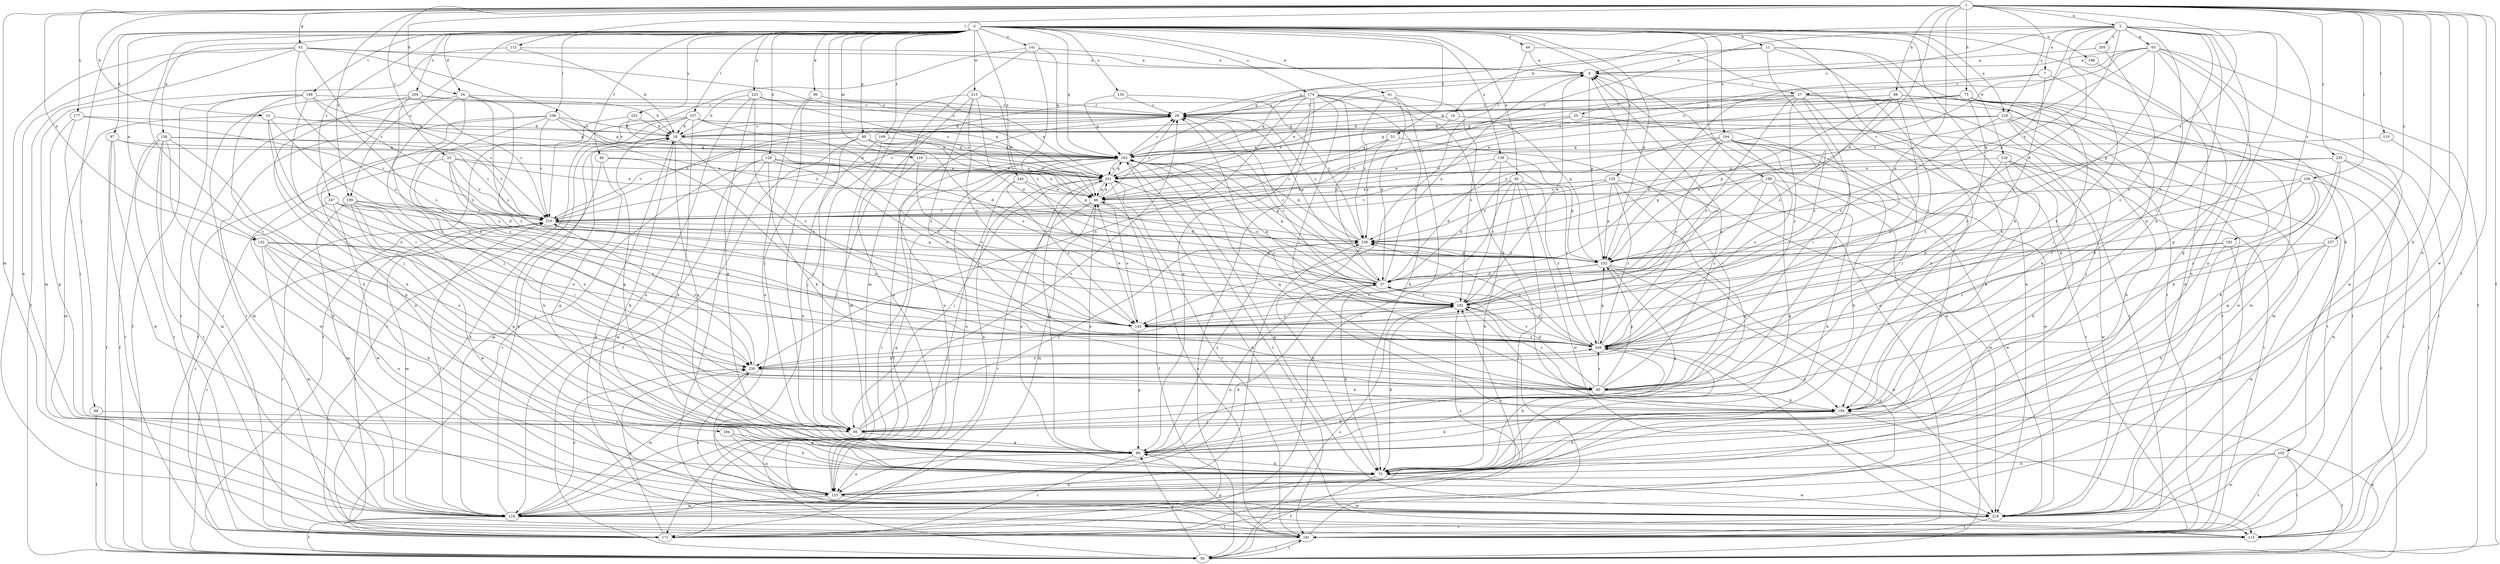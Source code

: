 strict digraph  {
0;
1;
2;
7;
9;
11;
15;
16;
18;
23;
25;
27;
28;
34;
37;
40;
41;
44;
46;
49;
51;
56;
60;
61;
63;
66;
68;
73;
75;
85;
88;
95;
96;
97;
102;
104;
106;
107;
109;
110;
112;
113;
116;
124;
125;
128;
132;
133;
134;
139;
141;
143;
152;
156;
162;
169;
171;
174;
177;
181;
182;
184;
188;
191;
194;
196;
198;
199;
201;
204;
205;
210;
215;
216;
219;
225;
229;
230;
232;
235;
237;
239;
240;
247;
249;
0 -> 11  [label=b];
0 -> 34  [label=d];
0 -> 40  [label=e];
0 -> 41  [label=e];
0 -> 44  [label=e];
0 -> 49  [label=f];
0 -> 51  [label=f];
0 -> 60  [label=g];
0 -> 85  [label=i];
0 -> 88  [label=j];
0 -> 95  [label=j];
0 -> 96  [label=k];
0 -> 97  [label=k];
0 -> 102  [label=k];
0 -> 104  [label=k];
0 -> 106  [label=l];
0 -> 107  [label=l];
0 -> 116  [label=m];
0 -> 125  [label=n];
0 -> 128  [label=n];
0 -> 132  [label=n];
0 -> 134  [label=o];
0 -> 139  [label=o];
0 -> 141  [label=o];
0 -> 152  [label=p];
0 -> 156  [label=q];
0 -> 162  [label=q];
0 -> 169  [label=r];
0 -> 174  [label=s];
0 -> 184  [label=t];
0 -> 188  [label=t];
0 -> 194  [label=u];
0 -> 196  [label=u];
0 -> 198  [label=u];
0 -> 199  [label=u];
0 -> 204  [label=v];
0 -> 215  [label=w];
0 -> 216  [label=w];
0 -> 225  [label=x];
0 -> 229  [label=x];
0 -> 232  [label=y];
0 -> 240  [label=z];
0 -> 247  [label=z];
1 -> 2  [label=a];
1 -> 15  [label=b];
1 -> 23  [label=c];
1 -> 34  [label=d];
1 -> 37  [label=d];
1 -> 56  [label=f];
1 -> 61  [label=g];
1 -> 68  [label=h];
1 -> 73  [label=h];
1 -> 75  [label=h];
1 -> 109  [label=l];
1 -> 110  [label=l];
1 -> 112  [label=l];
1 -> 124  [label=m];
1 -> 132  [label=n];
1 -> 133  [label=n];
1 -> 143  [label=o];
1 -> 177  [label=s];
1 -> 191  [label=t];
1 -> 199  [label=u];
1 -> 219  [label=w];
1 -> 229  [label=x];
1 -> 235  [label=y];
1 -> 237  [label=y];
1 -> 239  [label=y];
2 -> 7  [label=a];
2 -> 16  [label=b];
2 -> 25  [label=c];
2 -> 37  [label=d];
2 -> 63  [label=g];
2 -> 66  [label=g];
2 -> 85  [label=i];
2 -> 104  [label=k];
2 -> 133  [label=n];
2 -> 152  [label=p];
2 -> 181  [label=s];
2 -> 201  [label=u];
2 -> 205  [label=v];
2 -> 239  [label=y];
2 -> 249  [label=z];
7 -> 27  [label=c];
7 -> 182  [label=s];
7 -> 201  [label=u];
7 -> 230  [label=x];
9 -> 27  [label=c];
9 -> 28  [label=c];
9 -> 46  [label=e];
9 -> 152  [label=p];
11 -> 9  [label=a];
11 -> 75  [label=h];
11 -> 95  [label=j];
11 -> 104  [label=k];
11 -> 162  [label=q];
11 -> 191  [label=t];
15 -> 18  [label=b];
15 -> 85  [label=i];
15 -> 124  [label=m];
15 -> 162  [label=q];
15 -> 230  [label=x];
15 -> 249  [label=z];
16 -> 18  [label=b];
16 -> 104  [label=k];
16 -> 201  [label=u];
18 -> 28  [label=c];
18 -> 66  [label=g];
18 -> 75  [label=h];
18 -> 143  [label=o];
18 -> 162  [label=q];
23 -> 37  [label=d];
23 -> 46  [label=e];
23 -> 75  [label=h];
23 -> 201  [label=u];
23 -> 210  [label=v];
23 -> 239  [label=y];
25 -> 18  [label=b];
25 -> 124  [label=m];
25 -> 182  [label=s];
25 -> 201  [label=u];
25 -> 210  [label=v];
27 -> 28  [label=c];
27 -> 37  [label=d];
27 -> 85  [label=i];
27 -> 95  [label=j];
27 -> 143  [label=o];
27 -> 162  [label=q];
27 -> 171  [label=r];
27 -> 191  [label=t];
27 -> 249  [label=z];
28 -> 18  [label=b];
28 -> 133  [label=n];
28 -> 152  [label=p];
34 -> 28  [label=c];
34 -> 95  [label=j];
34 -> 171  [label=r];
34 -> 182  [label=s];
34 -> 230  [label=x];
34 -> 249  [label=z];
37 -> 9  [label=a];
37 -> 28  [label=c];
37 -> 75  [label=h];
37 -> 133  [label=n];
37 -> 162  [label=q];
37 -> 182  [label=s];
37 -> 201  [label=u];
40 -> 37  [label=d];
40 -> 46  [label=e];
40 -> 75  [label=h];
40 -> 171  [label=r];
40 -> 219  [label=w];
40 -> 230  [label=x];
40 -> 249  [label=z];
41 -> 28  [label=c];
41 -> 37  [label=d];
41 -> 171  [label=r];
41 -> 182  [label=s];
41 -> 239  [label=y];
44 -> 9  [label=a];
44 -> 143  [label=o];
44 -> 219  [label=w];
46 -> 28  [label=c];
46 -> 124  [label=m];
46 -> 143  [label=o];
46 -> 171  [label=r];
46 -> 201  [label=u];
46 -> 210  [label=v];
49 -> 66  [label=g];
49 -> 85  [label=i];
49 -> 124  [label=m];
49 -> 201  [label=u];
51 -> 85  [label=i];
51 -> 162  [label=q];
51 -> 210  [label=v];
51 -> 239  [label=y];
56 -> 9  [label=a];
56 -> 66  [label=g];
56 -> 104  [label=k];
56 -> 182  [label=s];
56 -> 191  [label=t];
56 -> 210  [label=v];
60 -> 46  [label=e];
60 -> 56  [label=f];
60 -> 95  [label=j];
60 -> 152  [label=p];
60 -> 162  [label=q];
60 -> 182  [label=s];
60 -> 210  [label=v];
61 -> 9  [label=a];
61 -> 46  [label=e];
61 -> 56  [label=f];
61 -> 133  [label=n];
61 -> 143  [label=o];
61 -> 191  [label=t];
61 -> 201  [label=u];
61 -> 210  [label=v];
63 -> 9  [label=a];
63 -> 56  [label=f];
63 -> 66  [label=g];
63 -> 133  [label=n];
63 -> 152  [label=p];
63 -> 201  [label=u];
63 -> 210  [label=v];
63 -> 219  [label=w];
63 -> 239  [label=y];
66 -> 46  [label=e];
66 -> 75  [label=h];
66 -> 104  [label=k];
66 -> 133  [label=n];
66 -> 171  [label=r];
66 -> 239  [label=y];
66 -> 249  [label=z];
68 -> 28  [label=c];
68 -> 113  [label=l];
68 -> 152  [label=p];
68 -> 182  [label=s];
68 -> 219  [label=w];
68 -> 230  [label=x];
73 -> 18  [label=b];
73 -> 28  [label=c];
73 -> 46  [label=e];
73 -> 85  [label=i];
73 -> 104  [label=k];
73 -> 113  [label=l];
73 -> 124  [label=m];
73 -> 162  [label=q];
73 -> 249  [label=z];
75 -> 18  [label=b];
75 -> 56  [label=f];
75 -> 104  [label=k];
75 -> 133  [label=n];
75 -> 201  [label=u];
75 -> 219  [label=w];
85 -> 9  [label=a];
85 -> 28  [label=c];
85 -> 37  [label=d];
85 -> 104  [label=k];
85 -> 152  [label=p];
85 -> 182  [label=s];
85 -> 249  [label=z];
88 -> 56  [label=f];
88 -> 95  [label=j];
95 -> 28  [label=c];
95 -> 66  [label=g];
95 -> 104  [label=k];
95 -> 239  [label=y];
96 -> 28  [label=c];
96 -> 95  [label=j];
96 -> 133  [label=n];
96 -> 201  [label=u];
97 -> 56  [label=f];
97 -> 162  [label=q];
97 -> 171  [label=r];
97 -> 210  [label=v];
97 -> 219  [label=w];
102 -> 56  [label=f];
102 -> 75  [label=h];
102 -> 113  [label=l];
102 -> 191  [label=t];
102 -> 219  [label=w];
104 -> 95  [label=j];
104 -> 113  [label=l];
104 -> 162  [label=q];
106 -> 18  [label=b];
106 -> 124  [label=m];
106 -> 133  [label=n];
106 -> 162  [label=q];
106 -> 210  [label=v];
106 -> 239  [label=y];
106 -> 249  [label=z];
107 -> 18  [label=b];
107 -> 37  [label=d];
107 -> 56  [label=f];
107 -> 66  [label=g];
107 -> 75  [label=h];
107 -> 162  [label=q];
107 -> 171  [label=r];
107 -> 201  [label=u];
109 -> 46  [label=e];
109 -> 56  [label=f];
109 -> 104  [label=k];
109 -> 143  [label=o];
109 -> 152  [label=p];
109 -> 249  [label=z];
110 -> 162  [label=q];
110 -> 191  [label=t];
112 -> 9  [label=a];
112 -> 18  [label=b];
112 -> 124  [label=m];
113 -> 162  [label=q];
116 -> 95  [label=j];
116 -> 143  [label=o];
116 -> 201  [label=u];
124 -> 18  [label=b];
124 -> 56  [label=f];
124 -> 113  [label=l];
124 -> 182  [label=s];
124 -> 210  [label=v];
124 -> 230  [label=x];
124 -> 239  [label=y];
125 -> 46  [label=e];
125 -> 66  [label=g];
125 -> 152  [label=p];
125 -> 210  [label=v];
125 -> 219  [label=w];
125 -> 239  [label=y];
125 -> 249  [label=z];
128 -> 46  [label=e];
128 -> 104  [label=k];
128 -> 113  [label=l];
128 -> 124  [label=m];
128 -> 143  [label=o];
128 -> 171  [label=r];
128 -> 182  [label=s];
128 -> 201  [label=u];
132 -> 75  [label=h];
132 -> 124  [label=m];
132 -> 133  [label=n];
132 -> 143  [label=o];
132 -> 152  [label=p];
132 -> 230  [label=x];
133 -> 37  [label=d];
133 -> 124  [label=m];
133 -> 182  [label=s];
133 -> 219  [label=w];
134 -> 28  [label=c];
134 -> 162  [label=q];
134 -> 239  [label=y];
139 -> 37  [label=d];
139 -> 152  [label=p];
139 -> 182  [label=s];
139 -> 201  [label=u];
139 -> 249  [label=z];
141 -> 9  [label=a];
141 -> 124  [label=m];
141 -> 162  [label=q];
141 -> 182  [label=s];
141 -> 210  [label=v];
143 -> 46  [label=e];
143 -> 66  [label=g];
143 -> 182  [label=s];
143 -> 249  [label=z];
152 -> 37  [label=d];
152 -> 66  [label=g];
152 -> 143  [label=o];
152 -> 171  [label=r];
152 -> 219  [label=w];
152 -> 239  [label=y];
156 -> 56  [label=f];
156 -> 66  [label=g];
156 -> 124  [label=m];
156 -> 162  [label=q];
156 -> 171  [label=r];
156 -> 191  [label=t];
156 -> 210  [label=v];
156 -> 219  [label=w];
162 -> 28  [label=c];
162 -> 56  [label=f];
162 -> 133  [label=n];
162 -> 152  [label=p];
162 -> 171  [label=r];
162 -> 191  [label=t];
162 -> 201  [label=u];
169 -> 95  [label=j];
169 -> 133  [label=n];
169 -> 162  [label=q];
171 -> 18  [label=b];
171 -> 162  [label=q];
171 -> 210  [label=v];
171 -> 230  [label=x];
174 -> 28  [label=c];
174 -> 37  [label=d];
174 -> 66  [label=g];
174 -> 75  [label=h];
174 -> 85  [label=i];
174 -> 104  [label=k];
174 -> 152  [label=p];
174 -> 162  [label=q];
174 -> 171  [label=r];
174 -> 210  [label=v];
174 -> 230  [label=x];
177 -> 18  [label=b];
177 -> 66  [label=g];
177 -> 95  [label=j];
177 -> 210  [label=v];
181 -> 75  [label=h];
181 -> 152  [label=p];
181 -> 219  [label=w];
181 -> 249  [label=z];
182 -> 9  [label=a];
182 -> 28  [label=c];
182 -> 75  [label=h];
182 -> 143  [label=o];
182 -> 162  [label=q];
184 -> 66  [label=g];
184 -> 75  [label=h];
184 -> 133  [label=n];
188 -> 28  [label=c];
188 -> 56  [label=f];
188 -> 75  [label=h];
188 -> 95  [label=j];
188 -> 171  [label=r];
188 -> 182  [label=s];
188 -> 210  [label=v];
191 -> 9  [label=a];
191 -> 18  [label=b];
191 -> 46  [label=e];
191 -> 56  [label=f];
191 -> 66  [label=g];
191 -> 182  [label=s];
194 -> 46  [label=e];
194 -> 75  [label=h];
194 -> 133  [label=n];
194 -> 143  [label=o];
194 -> 152  [label=p];
194 -> 162  [label=q];
194 -> 191  [label=t];
194 -> 219  [label=w];
194 -> 249  [label=z];
196 -> 46  [label=e];
196 -> 66  [label=g];
196 -> 75  [label=h];
196 -> 182  [label=s];
196 -> 219  [label=w];
196 -> 249  [label=z];
198 -> 219  [label=w];
199 -> 66  [label=g];
199 -> 85  [label=i];
199 -> 95  [label=j];
199 -> 124  [label=m];
199 -> 210  [label=v];
199 -> 219  [label=w];
199 -> 249  [label=z];
201 -> 46  [label=e];
201 -> 56  [label=f];
201 -> 66  [label=g];
201 -> 95  [label=j];
201 -> 133  [label=n];
201 -> 162  [label=q];
201 -> 191  [label=t];
204 -> 18  [label=b];
204 -> 28  [label=c];
204 -> 75  [label=h];
204 -> 85  [label=i];
204 -> 191  [label=t];
204 -> 210  [label=v];
204 -> 230  [label=x];
205 -> 9  [label=a];
205 -> 249  [label=z];
210 -> 28  [label=c];
210 -> 124  [label=m];
210 -> 143  [label=o];
210 -> 152  [label=p];
210 -> 191  [label=t];
210 -> 239  [label=y];
215 -> 28  [label=c];
215 -> 37  [label=d];
215 -> 46  [label=e];
215 -> 124  [label=m];
215 -> 133  [label=n];
215 -> 143  [label=o];
215 -> 249  [label=z];
216 -> 75  [label=h];
216 -> 104  [label=k];
216 -> 182  [label=s];
216 -> 191  [label=t];
216 -> 201  [label=u];
216 -> 219  [label=w];
219 -> 162  [label=q];
219 -> 171  [label=r];
219 -> 191  [label=t];
219 -> 230  [label=x];
225 -> 18  [label=b];
225 -> 28  [label=c];
225 -> 66  [label=g];
225 -> 133  [label=n];
225 -> 201  [label=u];
225 -> 249  [label=z];
229 -> 18  [label=b];
229 -> 75  [label=h];
229 -> 95  [label=j];
229 -> 113  [label=l];
229 -> 162  [label=q];
229 -> 182  [label=s];
229 -> 191  [label=t];
229 -> 239  [label=y];
230 -> 85  [label=i];
230 -> 104  [label=k];
230 -> 124  [label=m];
230 -> 210  [label=v];
230 -> 249  [label=z];
232 -> 18  [label=b];
232 -> 46  [label=e];
232 -> 56  [label=f];
235 -> 66  [label=g];
235 -> 104  [label=k];
235 -> 113  [label=l];
235 -> 201  [label=u];
235 -> 210  [label=v];
235 -> 219  [label=w];
237 -> 75  [label=h];
237 -> 85  [label=i];
237 -> 152  [label=p];
237 -> 219  [label=w];
239 -> 28  [label=c];
239 -> 75  [label=h];
239 -> 152  [label=p];
239 -> 162  [label=q];
240 -> 37  [label=d];
240 -> 46  [label=e];
240 -> 113  [label=l];
240 -> 143  [label=o];
247 -> 171  [label=r];
247 -> 210  [label=v];
247 -> 219  [label=w];
247 -> 230  [label=x];
247 -> 239  [label=y];
249 -> 9  [label=a];
249 -> 37  [label=d];
249 -> 75  [label=h];
249 -> 104  [label=k];
249 -> 113  [label=l];
249 -> 152  [label=p];
249 -> 182  [label=s];
249 -> 230  [label=x];
249 -> 239  [label=y];
}

